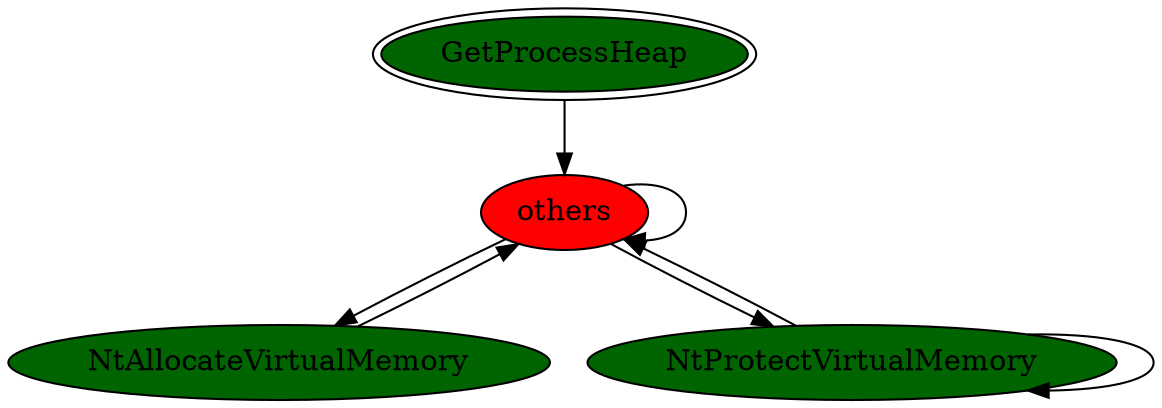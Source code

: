 digraph "./REPORTS/6178/API_PER_CATEGORY/malloc.exe_4012_Memory Management_API_per_Category_Transition_Matrix" {
	GetProcessHeap [label=GetProcessHeap fillcolor=darkgreen peripheries=2 style=filled]
	others [label=others fillcolor=red style=filled]
	GetProcessHeap -> others [label=""]
	others -> others [label=""]
	NtAllocateVirtualMemory [label=NtAllocateVirtualMemory fillcolor=darkgreen style=filled]
	others -> NtAllocateVirtualMemory [label=""]
	NtProtectVirtualMemory [label=NtProtectVirtualMemory fillcolor=darkgreen style=filled]
	others -> NtProtectVirtualMemory [label=""]
	NtAllocateVirtualMemory -> others [label=""]
	NtProtectVirtualMemory -> others [label=""]
	NtProtectVirtualMemory -> NtProtectVirtualMemory [label=""]
}
